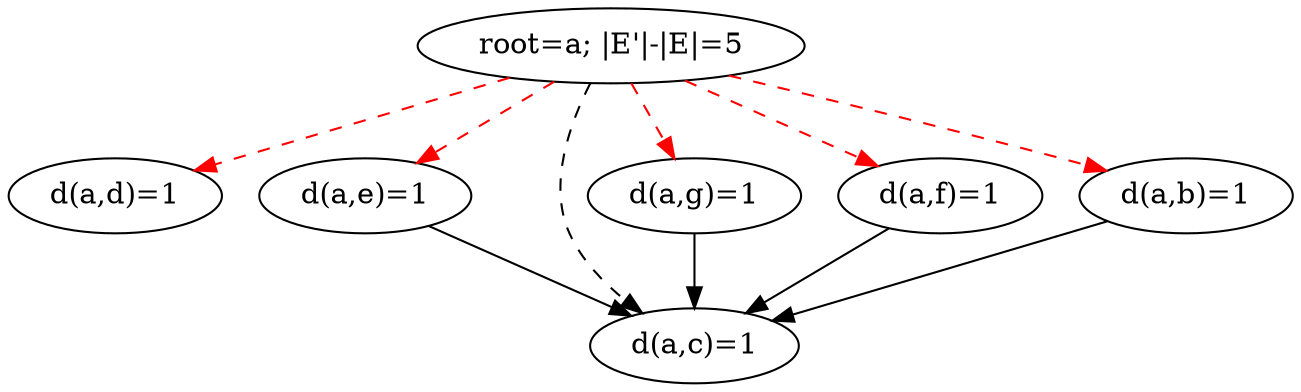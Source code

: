 digraph out {
d [label="d(a,d)=1"];
e [label="d(a,e)=1"];
e -> c;
g [label="d(a,g)=1"];
g -> c;
f [label="d(a,f)=1"];
f -> c;
b [label="d(a,b)=1"];
b -> c;
c [label="d(a,c)=1"];
a [label="root=a; |E'|-|E|=5"];
a -> d [style=dashed, color=red];
a -> e [style=dashed, color=red];
a -> g [style=dashed, color=red];
a -> f [style=dashed, color=red];
a -> b [style=dashed, color=red];
a -> c [style=dashed];
}
